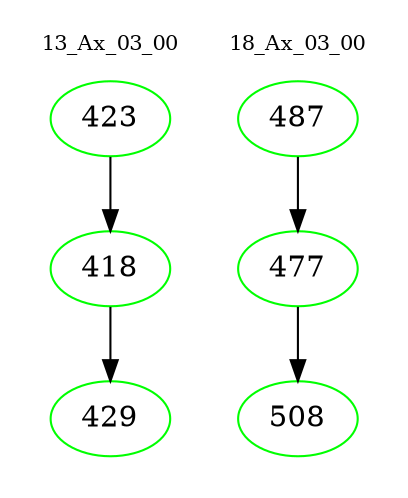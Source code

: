 digraph{
subgraph cluster_0 {
color = white
label = "13_Ax_03_00";
fontsize=10;
T0_423 [label="423", color="green"]
T0_423 -> T0_418 [color="black"]
T0_418 [label="418", color="green"]
T0_418 -> T0_429 [color="black"]
T0_429 [label="429", color="green"]
}
subgraph cluster_1 {
color = white
label = "18_Ax_03_00";
fontsize=10;
T1_487 [label="487", color="green"]
T1_487 -> T1_477 [color="black"]
T1_477 [label="477", color="green"]
T1_477 -> T1_508 [color="black"]
T1_508 [label="508", color="green"]
}
}
